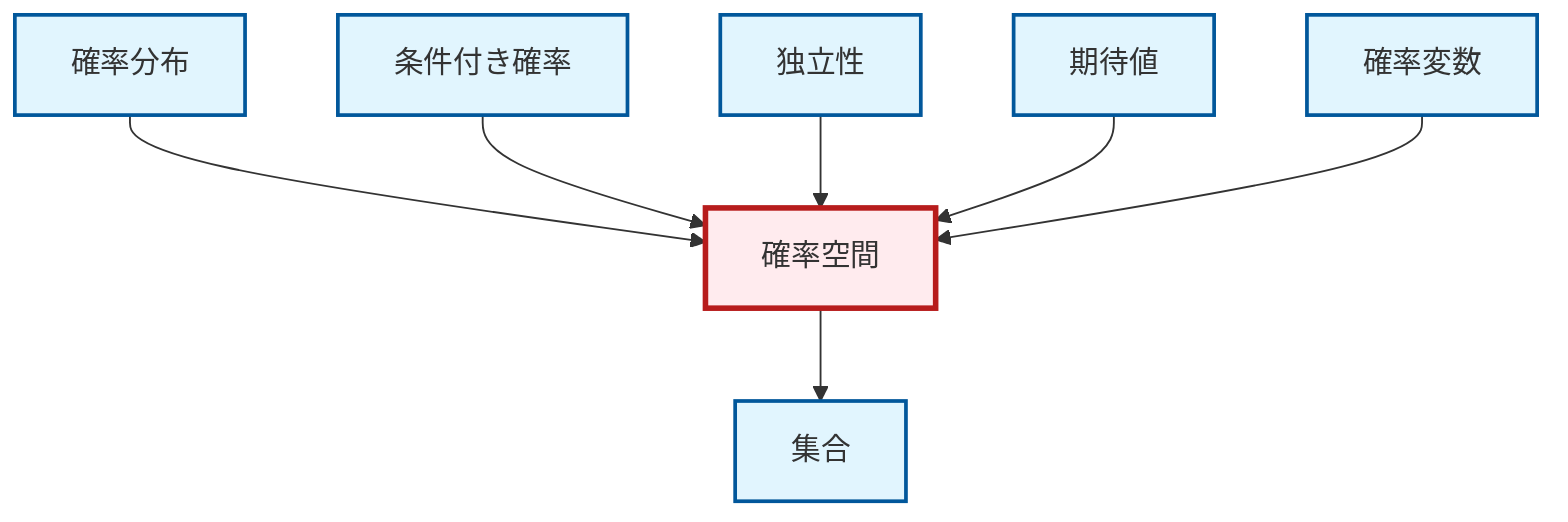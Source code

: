 graph TD
    classDef definition fill:#e1f5fe,stroke:#01579b,stroke-width:2px
    classDef theorem fill:#f3e5f5,stroke:#4a148c,stroke-width:2px
    classDef axiom fill:#fff3e0,stroke:#e65100,stroke-width:2px
    classDef example fill:#e8f5e9,stroke:#1b5e20,stroke-width:2px
    classDef current fill:#ffebee,stroke:#b71c1c,stroke-width:3px
    def-expectation["期待値"]:::definition
    def-random-variable["確率変数"]:::definition
    def-set["集合"]:::definition
    def-conditional-probability["条件付き確率"]:::definition
    def-probability-distribution["確率分布"]:::definition
    def-probability-space["確率空間"]:::definition
    def-independence["独立性"]:::definition
    def-probability-distribution --> def-probability-space
    def-conditional-probability --> def-probability-space
    def-independence --> def-probability-space
    def-probability-space --> def-set
    def-expectation --> def-probability-space
    def-random-variable --> def-probability-space
    class def-probability-space current